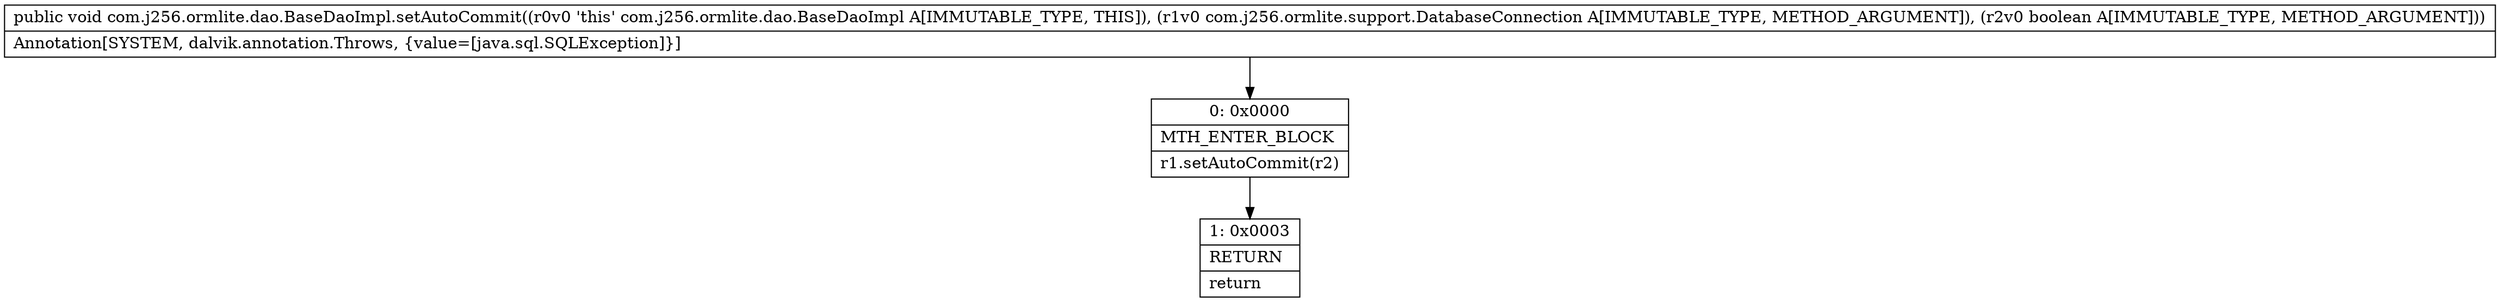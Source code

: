 digraph "CFG forcom.j256.ormlite.dao.BaseDaoImpl.setAutoCommit(Lcom\/j256\/ormlite\/support\/DatabaseConnection;Z)V" {
Node_0 [shape=record,label="{0\:\ 0x0000|MTH_ENTER_BLOCK\l|r1.setAutoCommit(r2)\l}"];
Node_1 [shape=record,label="{1\:\ 0x0003|RETURN\l|return\l}"];
MethodNode[shape=record,label="{public void com.j256.ormlite.dao.BaseDaoImpl.setAutoCommit((r0v0 'this' com.j256.ormlite.dao.BaseDaoImpl A[IMMUTABLE_TYPE, THIS]), (r1v0 com.j256.ormlite.support.DatabaseConnection A[IMMUTABLE_TYPE, METHOD_ARGUMENT]), (r2v0 boolean A[IMMUTABLE_TYPE, METHOD_ARGUMENT]))  | Annotation[SYSTEM, dalvik.annotation.Throws, \{value=[java.sql.SQLException]\}]\l}"];
MethodNode -> Node_0;
Node_0 -> Node_1;
}


